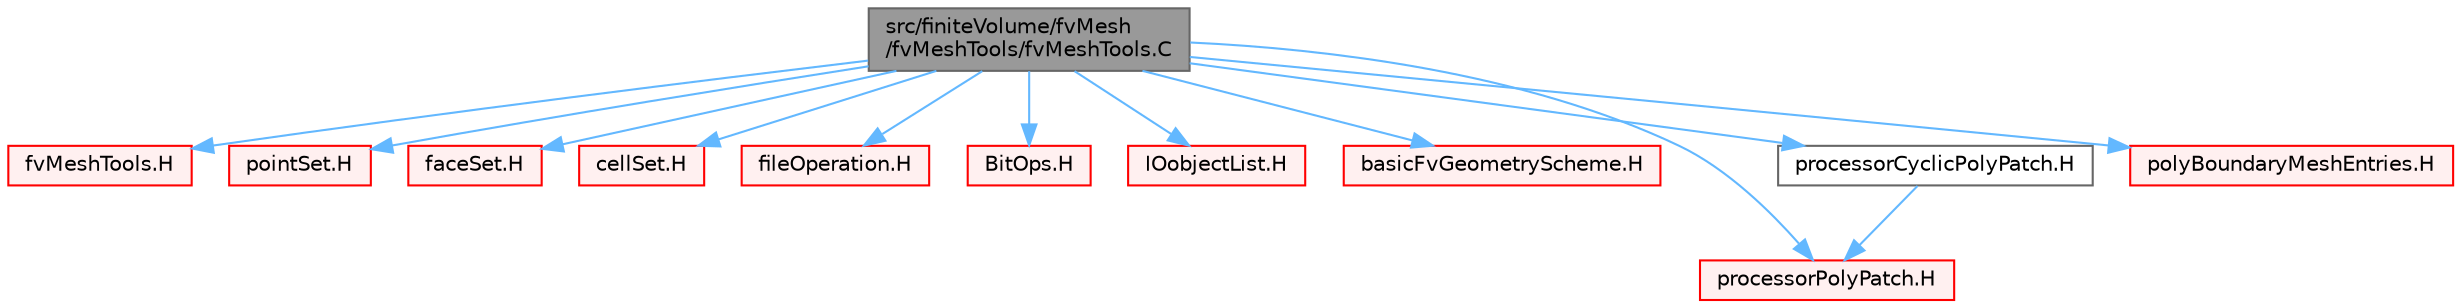 digraph "src/finiteVolume/fvMesh/fvMeshTools/fvMeshTools.C"
{
 // LATEX_PDF_SIZE
  bgcolor="transparent";
  edge [fontname=Helvetica,fontsize=10,labelfontname=Helvetica,labelfontsize=10];
  node [fontname=Helvetica,fontsize=10,shape=box,height=0.2,width=0.4];
  Node1 [id="Node000001",label="src/finiteVolume/fvMesh\l/fvMeshTools/fvMeshTools.C",height=0.2,width=0.4,color="gray40", fillcolor="grey60", style="filled", fontcolor="black",tooltip=" "];
  Node1 -> Node2 [id="edge1_Node000001_Node000002",color="steelblue1",style="solid",tooltip=" "];
  Node2 [id="Node000002",label="fvMeshTools.H",height=0.2,width=0.4,color="red", fillcolor="#FFF0F0", style="filled",URL="$fvMeshTools_8H.html",tooltip=" "];
  Node1 -> Node342 [id="edge2_Node000001_Node000342",color="steelblue1",style="solid",tooltip=" "];
  Node342 [id="Node000342",label="pointSet.H",height=0.2,width=0.4,color="red", fillcolor="#FFF0F0", style="filled",URL="$pointSet_8H.html",tooltip=" "];
  Node1 -> Node344 [id="edge3_Node000001_Node000344",color="steelblue1",style="solid",tooltip=" "];
  Node344 [id="Node000344",label="faceSet.H",height=0.2,width=0.4,color="red", fillcolor="#FFF0F0", style="filled",URL="$faceSet_8H.html",tooltip=" "];
  Node1 -> Node345 [id="edge4_Node000001_Node000345",color="steelblue1",style="solid",tooltip=" "];
  Node345 [id="Node000345",label="cellSet.H",height=0.2,width=0.4,color="red", fillcolor="#FFF0F0", style="filled",URL="$cellSet_8H.html",tooltip=" "];
  Node1 -> Node346 [id="edge5_Node000001_Node000346",color="steelblue1",style="solid",tooltip=" "];
  Node346 [id="Node000346",label="fileOperation.H",height=0.2,width=0.4,color="red", fillcolor="#FFF0F0", style="filled",URL="$fileOperation_8H.html",tooltip=" "];
  Node1 -> Node193 [id="edge6_Node000001_Node000193",color="steelblue1",style="solid",tooltip=" "];
  Node193 [id="Node000193",label="BitOps.H",height=0.2,width=0.4,color="red", fillcolor="#FFF0F0", style="filled",URL="$BitOps_8H.html",tooltip=" "];
  Node1 -> Node351 [id="edge7_Node000001_Node000351",color="steelblue1",style="solid",tooltip=" "];
  Node351 [id="Node000351",label="IOobjectList.H",height=0.2,width=0.4,color="red", fillcolor="#FFF0F0", style="filled",URL="$IOobjectList_8H.html",tooltip=" "];
  Node1 -> Node353 [id="edge8_Node000001_Node000353",color="steelblue1",style="solid",tooltip=" "];
  Node353 [id="Node000353",label="basicFvGeometryScheme.H",height=0.2,width=0.4,color="red", fillcolor="#FFF0F0", style="filled",URL="$basicFvGeometryScheme_8H.html",tooltip=" "];
  Node1 -> Node355 [id="edge9_Node000001_Node000355",color="steelblue1",style="solid",tooltip=" "];
  Node355 [id="Node000355",label="processorPolyPatch.H",height=0.2,width=0.4,color="red", fillcolor="#FFF0F0", style="filled",URL="$processorPolyPatch_8H.html",tooltip=" "];
  Node1 -> Node361 [id="edge10_Node000001_Node000361",color="steelblue1",style="solid",tooltip=" "];
  Node361 [id="Node000361",label="processorCyclicPolyPatch.H",height=0.2,width=0.4,color="grey40", fillcolor="white", style="filled",URL="$processorCyclicPolyPatch_8H.html",tooltip=" "];
  Node361 -> Node355 [id="edge11_Node000361_Node000355",color="steelblue1",style="solid",tooltip=" "];
  Node1 -> Node362 [id="edge12_Node000001_Node000362",color="steelblue1",style="solid",tooltip=" "];
  Node362 [id="Node000362",label="polyBoundaryMeshEntries.H",height=0.2,width=0.4,color="red", fillcolor="#FFF0F0", style="filled",URL="$polyBoundaryMeshEntries_8H.html",tooltip=" "];
}

